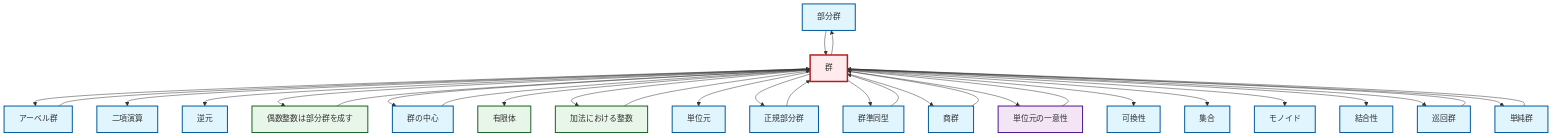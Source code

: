 graph TD
    classDef definition fill:#e1f5fe,stroke:#01579b,stroke-width:2px
    classDef theorem fill:#f3e5f5,stroke:#4a148c,stroke-width:2px
    classDef axiom fill:#fff3e0,stroke:#e65100,stroke-width:2px
    classDef example fill:#e8f5e9,stroke:#1b5e20,stroke-width:2px
    classDef current fill:#ffebee,stroke:#b71c1c,stroke-width:3px
    def-inverse-element["逆元"]:::definition
    def-commutativity["可換性"]:::definition
    def-set["集合"]:::definition
    def-subgroup["部分群"]:::definition
    def-simple-group["単純群"]:::definition
    def-monoid["モノイド"]:::definition
    def-normal-subgroup["正規部分群"]:::definition
    ex-finite-field["有限体"]:::example
    def-homomorphism["群準同型"]:::definition
    thm-unique-identity["単位元の一意性"]:::theorem
    def-group["群"]:::definition
    def-quotient-group["商群"]:::definition
    ex-even-integers-subgroup["偶数整数は部分群を成す"]:::example
    ex-integers-addition["加法における整数"]:::example
    def-identity-element["単位元"]:::definition
    def-abelian-group["アーベル群"]:::definition
    def-cyclic-group["巡回群"]:::definition
    def-associativity["結合性"]:::definition
    def-center-of-group["群の中心"]:::definition
    def-binary-operation["二項演算"]:::definition
    def-group --> def-abelian-group
    def-group --> def-binary-operation
    def-group --> def-inverse-element
    def-cyclic-group --> def-group
    def-center-of-group --> def-group
    def-quotient-group --> def-group
    def-group --> ex-even-integers-subgroup
    def-group --> def-subgroup
    def-homomorphism --> def-group
    def-group --> def-center-of-group
    def-group --> ex-finite-field
    def-simple-group --> def-group
    def-group --> ex-integers-addition
    def-normal-subgroup --> def-group
    def-group --> def-identity-element
    def-group --> def-normal-subgroup
    def-group --> def-homomorphism
    thm-unique-identity --> def-group
    def-group --> def-quotient-group
    def-group --> thm-unique-identity
    def-group --> def-commutativity
    def-subgroup --> def-group
    ex-integers-addition --> def-group
    def-group --> def-set
    def-group --> def-monoid
    def-group --> def-associativity
    def-abelian-group --> def-group
    ex-even-integers-subgroup --> def-group
    def-group --> def-cyclic-group
    def-group --> def-simple-group
    class def-group current